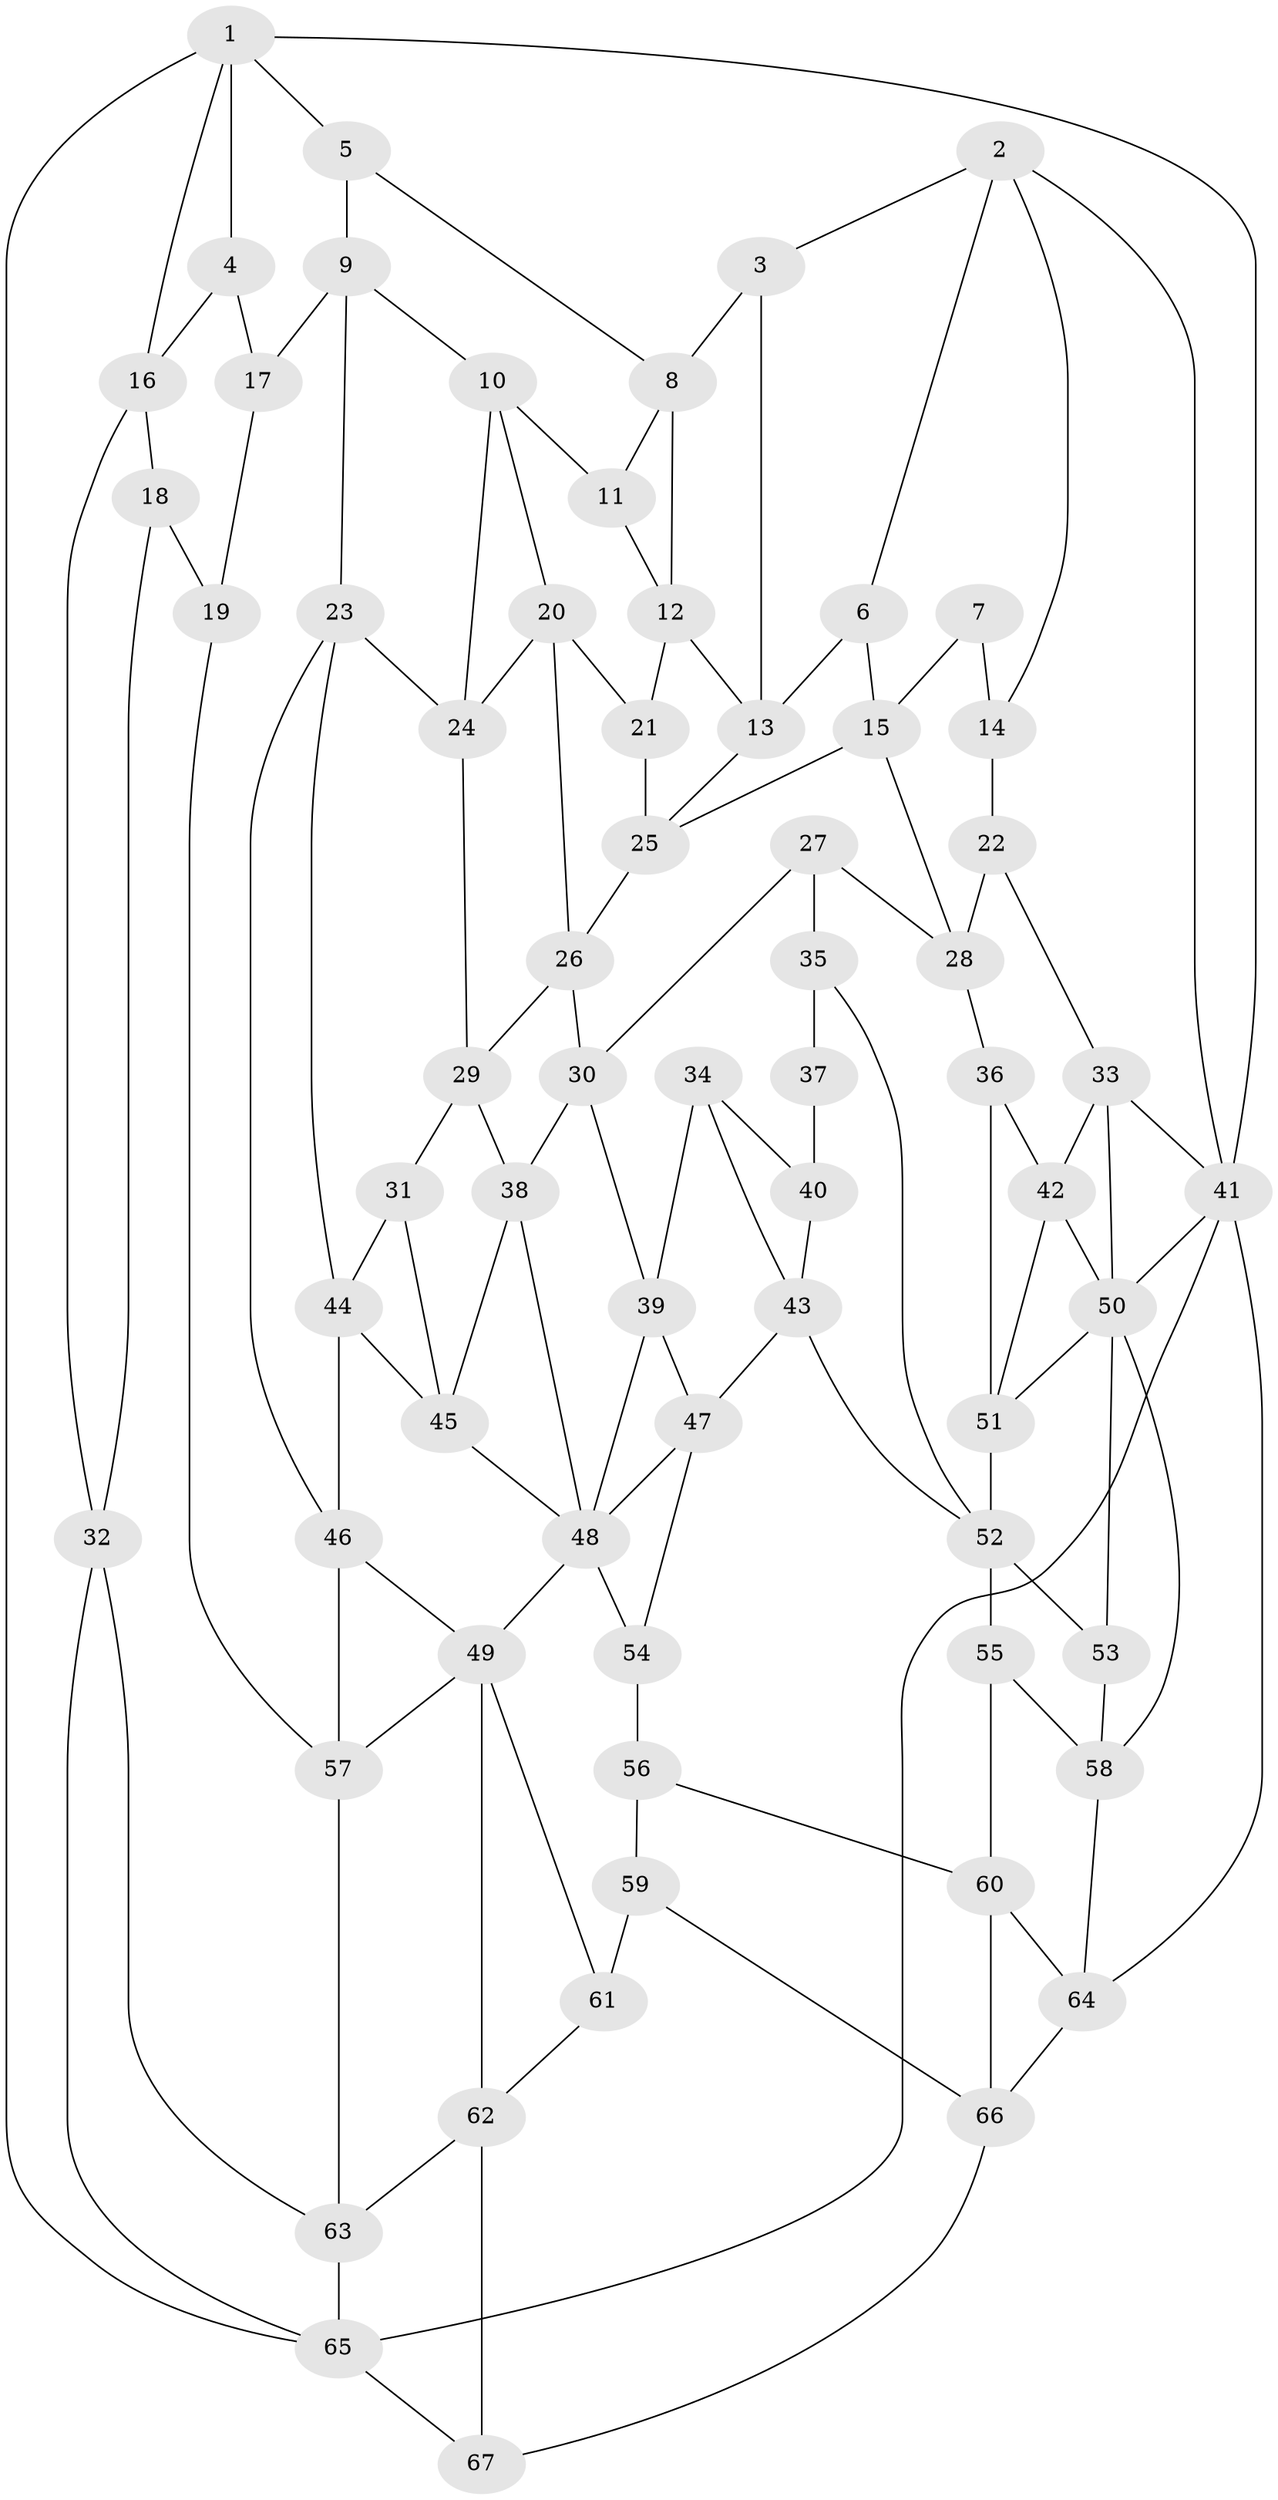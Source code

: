 // original degree distribution, {3: 0.04477611940298507, 4: 0.20149253731343283, 6: 0.2462686567164179, 5: 0.5074626865671642}
// Generated by graph-tools (version 1.1) at 2025/27/03/09/25 03:27:05]
// undirected, 67 vertices, 125 edges
graph export_dot {
graph [start="1"]
  node [color=gray90,style=filled];
  1;
  2;
  3;
  4;
  5;
  6;
  7;
  8;
  9;
  10;
  11;
  12;
  13;
  14;
  15;
  16;
  17;
  18;
  19;
  20;
  21;
  22;
  23;
  24;
  25;
  26;
  27;
  28;
  29;
  30;
  31;
  32;
  33;
  34;
  35;
  36;
  37;
  38;
  39;
  40;
  41;
  42;
  43;
  44;
  45;
  46;
  47;
  48;
  49;
  50;
  51;
  52;
  53;
  54;
  55;
  56;
  57;
  58;
  59;
  60;
  61;
  62;
  63;
  64;
  65;
  66;
  67;
  1 -- 4 [weight=1.0];
  1 -- 5 [weight=1.0];
  1 -- 16 [weight=1.0];
  1 -- 41 [weight=1.0];
  1 -- 65 [weight=1.0];
  2 -- 3 [weight=1.0];
  2 -- 6 [weight=1.0];
  2 -- 14 [weight=1.0];
  2 -- 41 [weight=1.0];
  3 -- 8 [weight=1.0];
  3 -- 13 [weight=1.0];
  4 -- 16 [weight=1.0];
  4 -- 17 [weight=1.0];
  5 -- 8 [weight=1.0];
  5 -- 9 [weight=1.0];
  6 -- 13 [weight=1.0];
  6 -- 15 [weight=1.0];
  7 -- 14 [weight=2.0];
  7 -- 15 [weight=1.0];
  8 -- 11 [weight=1.0];
  8 -- 12 [weight=1.0];
  9 -- 10 [weight=1.0];
  9 -- 17 [weight=1.0];
  9 -- 23 [weight=1.0];
  10 -- 11 [weight=1.0];
  10 -- 20 [weight=1.0];
  10 -- 24 [weight=1.0];
  11 -- 12 [weight=1.0];
  12 -- 13 [weight=1.0];
  12 -- 21 [weight=1.0];
  13 -- 25 [weight=1.0];
  14 -- 22 [weight=1.0];
  15 -- 25 [weight=1.0];
  15 -- 28 [weight=1.0];
  16 -- 18 [weight=1.0];
  16 -- 32 [weight=1.0];
  17 -- 19 [weight=1.0];
  18 -- 19 [weight=1.0];
  18 -- 32 [weight=1.0];
  19 -- 57 [weight=1.0];
  20 -- 21 [weight=1.0];
  20 -- 24 [weight=1.0];
  20 -- 26 [weight=1.0];
  21 -- 25 [weight=1.0];
  22 -- 28 [weight=1.0];
  22 -- 33 [weight=1.0];
  23 -- 24 [weight=1.0];
  23 -- 44 [weight=1.0];
  23 -- 46 [weight=1.0];
  24 -- 29 [weight=1.0];
  25 -- 26 [weight=1.0];
  26 -- 29 [weight=1.0];
  26 -- 30 [weight=1.0];
  27 -- 28 [weight=1.0];
  27 -- 30 [weight=1.0];
  27 -- 35 [weight=1.0];
  28 -- 36 [weight=1.0];
  29 -- 31 [weight=1.0];
  29 -- 38 [weight=1.0];
  30 -- 38 [weight=1.0];
  30 -- 39 [weight=1.0];
  31 -- 44 [weight=1.0];
  31 -- 45 [weight=1.0];
  32 -- 63 [weight=1.0];
  32 -- 65 [weight=1.0];
  33 -- 41 [weight=1.0];
  33 -- 42 [weight=1.0];
  33 -- 50 [weight=1.0];
  34 -- 39 [weight=1.0];
  34 -- 40 [weight=1.0];
  34 -- 43 [weight=1.0];
  35 -- 37 [weight=2.0];
  35 -- 52 [weight=1.0];
  36 -- 42 [weight=1.0];
  36 -- 51 [weight=2.0];
  37 -- 40 [weight=2.0];
  38 -- 45 [weight=1.0];
  38 -- 48 [weight=1.0];
  39 -- 47 [weight=1.0];
  39 -- 48 [weight=1.0];
  40 -- 43 [weight=1.0];
  41 -- 50 [weight=1.0];
  41 -- 64 [weight=1.0];
  41 -- 65 [weight=1.0];
  42 -- 50 [weight=1.0];
  42 -- 51 [weight=1.0];
  43 -- 47 [weight=1.0];
  43 -- 52 [weight=1.0];
  44 -- 45 [weight=1.0];
  44 -- 46 [weight=1.0];
  45 -- 48 [weight=1.0];
  46 -- 49 [weight=1.0];
  46 -- 57 [weight=1.0];
  47 -- 48 [weight=1.0];
  47 -- 54 [weight=1.0];
  48 -- 49 [weight=1.0];
  48 -- 54 [weight=1.0];
  49 -- 57 [weight=1.0];
  49 -- 61 [weight=1.0];
  49 -- 62 [weight=1.0];
  50 -- 51 [weight=1.0];
  50 -- 53 [weight=1.0];
  50 -- 58 [weight=1.0];
  51 -- 52 [weight=2.0];
  52 -- 53 [weight=1.0];
  52 -- 55 [weight=1.0];
  53 -- 58 [weight=1.0];
  54 -- 56 [weight=2.0];
  55 -- 58 [weight=1.0];
  55 -- 60 [weight=1.0];
  56 -- 59 [weight=1.0];
  56 -- 60 [weight=1.0];
  57 -- 63 [weight=1.0];
  58 -- 64 [weight=1.0];
  59 -- 61 [weight=2.0];
  59 -- 66 [weight=1.0];
  60 -- 64 [weight=1.0];
  60 -- 66 [weight=1.0];
  61 -- 62 [weight=1.0];
  62 -- 63 [weight=1.0];
  62 -- 67 [weight=1.0];
  63 -- 65 [weight=1.0];
  64 -- 66 [weight=1.0];
  65 -- 67 [weight=1.0];
  66 -- 67 [weight=1.0];
}
